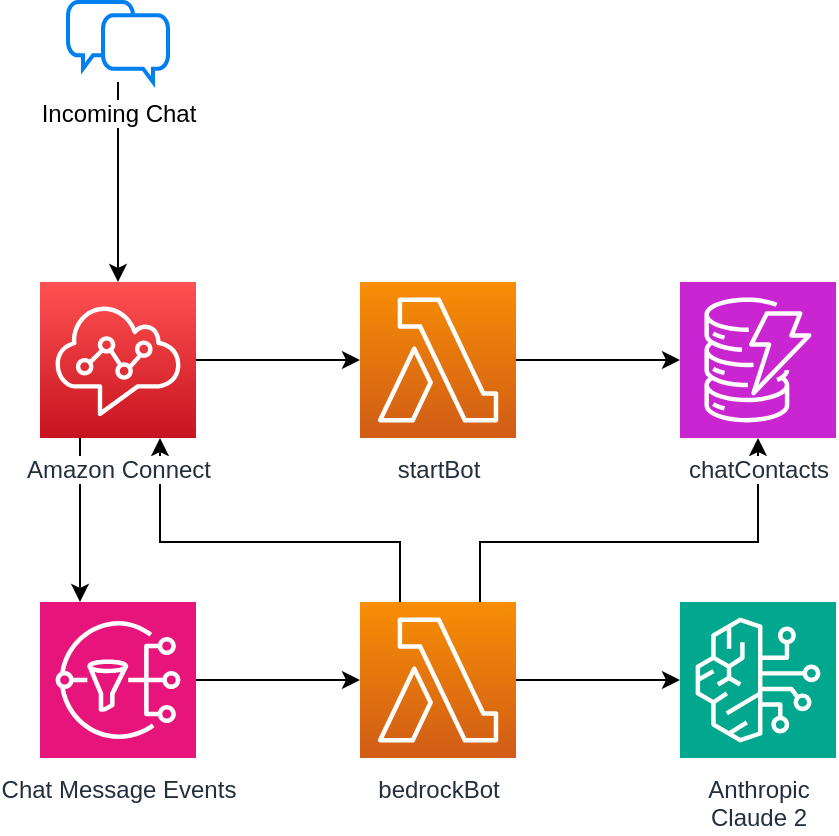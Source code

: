 <mxfile version="22.1.21" type="device">
  <diagram name="Page-1" id="XsOxLeIZrv7euI11NVRG">
    <mxGraphModel dx="1363" dy="795" grid="1" gridSize="10" guides="1" tooltips="1" connect="1" arrows="1" fold="1" page="1" pageScale="1" pageWidth="850" pageHeight="1100" math="0" shadow="0">
      <root>
        <mxCell id="0" />
        <mxCell id="1" parent="0" />
        <mxCell id="q9zDW_t8OwnQqECBWuWp-9" style="edgeStyle=orthogonalEdgeStyle;rounded=0;orthogonalLoop=1;jettySize=auto;html=1;spacingTop=2;" parent="1" source="q9zDW_t8OwnQqECBWuWp-3" edge="1">
          <mxGeometry relative="1" as="geometry">
            <mxPoint x="440" y="199" as="targetPoint" />
          </mxGeometry>
        </mxCell>
        <mxCell id="q9zDW_t8OwnQqECBWuWp-3" value="startBot" style="sketch=0;points=[[0,0,0],[0.25,0,0],[0.5,0,0],[0.75,0,0],[1,0,0],[0,1,0],[0.25,1,0],[0.5,1,0],[0.75,1,0],[1,1,0],[0,0.25,0],[0,0.5,0],[0,0.75,0],[1,0.25,0],[1,0.5,0],[1,0.75,0]];outlineConnect=0;fontColor=#232F3E;gradientColor=#F78E04;gradientDirection=north;fillColor=#D05C17;strokeColor=#ffffff;dashed=0;verticalLabelPosition=bottom;verticalAlign=top;align=center;html=1;fontSize=12;fontStyle=0;aspect=fixed;shape=mxgraph.aws4.resourceIcon;resIcon=mxgraph.aws4.lambda;labelBackgroundColor=default;spacingTop=2;" parent="1" vertex="1">
          <mxGeometry x="280" y="160" width="78" height="78" as="geometry" />
        </mxCell>
        <mxCell id="--Se2shO0ar3GwtoWDNW-2" style="edgeStyle=orthogonalEdgeStyle;rounded=0;orthogonalLoop=1;jettySize=auto;html=1;spacingTop=2;" edge="1" parent="1" source="q9zDW_t8OwnQqECBWuWp-4" target="--Se2shO0ar3GwtoWDNW-1">
          <mxGeometry relative="1" as="geometry">
            <Array as="points">
              <mxPoint x="340" y="290" />
              <mxPoint x="479" y="290" />
            </Array>
          </mxGeometry>
        </mxCell>
        <mxCell id="--Se2shO0ar3GwtoWDNW-5" style="edgeStyle=orthogonalEdgeStyle;rounded=0;orthogonalLoop=1;jettySize=auto;html=1;spacingTop=2;" edge="1" parent="1" source="q9zDW_t8OwnQqECBWuWp-4" target="yw6yR5LwPVlhCO6NtE99-1">
          <mxGeometry relative="1" as="geometry" />
        </mxCell>
        <mxCell id="--Se2shO0ar3GwtoWDNW-7" style="edgeStyle=orthogonalEdgeStyle;rounded=0;orthogonalLoop=1;jettySize=auto;html=1;spacingTop=2;" edge="1" parent="1" source="q9zDW_t8OwnQqECBWuWp-4" target="q9zDW_t8OwnQqECBWuWp-5">
          <mxGeometry relative="1" as="geometry">
            <Array as="points">
              <mxPoint x="300" y="290" />
              <mxPoint x="180" y="290" />
            </Array>
          </mxGeometry>
        </mxCell>
        <mxCell id="q9zDW_t8OwnQqECBWuWp-4" value="bedrockBot" style="sketch=0;points=[[0,0,0],[0.25,0,0],[0.5,0,0],[0.75,0,0],[1,0,0],[0,1,0],[0.25,1,0],[0.5,1,0],[0.75,1,0],[1,1,0],[0,0.25,0],[0,0.5,0],[0,0.75,0],[1,0.25,0],[1,0.5,0],[1,0.75,0]];outlineConnect=0;fontColor=#232F3E;gradientColor=#F78E04;gradientDirection=north;fillColor=#D05C17;strokeColor=#ffffff;dashed=0;verticalLabelPosition=bottom;verticalAlign=top;align=center;html=1;fontSize=12;fontStyle=0;aspect=fixed;shape=mxgraph.aws4.resourceIcon;resIcon=mxgraph.aws4.lambda;labelBackgroundColor=default;spacingTop=2;" parent="1" vertex="1">
          <mxGeometry x="280" y="320" width="78" height="78" as="geometry" />
        </mxCell>
        <mxCell id="q9zDW_t8OwnQqECBWuWp-8" style="edgeStyle=orthogonalEdgeStyle;rounded=0;orthogonalLoop=1;jettySize=auto;html=1;spacingTop=2;" parent="1" source="q9zDW_t8OwnQqECBWuWp-5" target="q9zDW_t8OwnQqECBWuWp-3" edge="1">
          <mxGeometry relative="1" as="geometry" />
        </mxCell>
        <mxCell id="--Se2shO0ar3GwtoWDNW-4" style="edgeStyle=orthogonalEdgeStyle;rounded=0;orthogonalLoop=1;jettySize=auto;html=1;spacingTop=2;" edge="1" parent="1" source="q9zDW_t8OwnQqECBWuWp-5" target="--Se2shO0ar3GwtoWDNW-3">
          <mxGeometry relative="1" as="geometry">
            <Array as="points">
              <mxPoint x="140" y="280" />
              <mxPoint x="140" y="280" />
            </Array>
          </mxGeometry>
        </mxCell>
        <mxCell id="q9zDW_t8OwnQqECBWuWp-5" value="Amazon Connect" style="sketch=0;points=[[0,0,0],[0.25,0,0],[0.5,0,0],[0.75,0,0],[1,0,0],[0,1,0],[0.25,1,0],[0.5,1,0],[0.75,1,0],[1,1,0],[0,0.25,0],[0,0.5,0],[0,0.75,0],[1,0.25,0],[1,0.5,0],[1,0.75,0]];outlineConnect=0;fontColor=#232F3E;gradientColor=#FF5252;gradientDirection=north;fillColor=#C7131F;strokeColor=#ffffff;dashed=0;verticalLabelPosition=bottom;verticalAlign=top;align=center;html=1;fontSize=12;fontStyle=0;aspect=fixed;shape=mxgraph.aws4.resourceIcon;resIcon=mxgraph.aws4.connect;labelBackgroundColor=default;spacingTop=2;" parent="1" vertex="1">
          <mxGeometry x="120" y="160" width="78" height="78" as="geometry" />
        </mxCell>
        <mxCell id="q9zDW_t8OwnQqECBWuWp-7" style="edgeStyle=orthogonalEdgeStyle;rounded=0;orthogonalLoop=1;jettySize=auto;html=1;spacingTop=2;" parent="1" source="q9zDW_t8OwnQqECBWuWp-6" target="q9zDW_t8OwnQqECBWuWp-5" edge="1">
          <mxGeometry relative="1" as="geometry" />
        </mxCell>
        <mxCell id="q9zDW_t8OwnQqECBWuWp-6" value="Incoming Chat" style="html=1;verticalLabelPosition=bottom;align=center;labelBackgroundColor=#ffffff;verticalAlign=top;strokeWidth=2;strokeColor=#0080F0;shadow=0;dashed=0;shape=mxgraph.ios7.icons.chat;spacingTop=2;" parent="1" vertex="1">
          <mxGeometry x="134" y="20" width="50" height="40" as="geometry" />
        </mxCell>
        <mxCell id="yw6yR5LwPVlhCO6NtE99-1" value="Anthropic&lt;br&gt;Claude 2" style="sketch=0;points=[[0,0,0],[0.25,0,0],[0.5,0,0],[0.75,0,0],[1,0,0],[0,1,0],[0.25,1,0],[0.5,1,0],[0.75,1,0],[1,1,0],[0,0.25,0],[0,0.5,0],[0,0.75,0],[1,0.25,0],[1,0.5,0],[1,0.75,0]];outlineConnect=0;fontColor=#232F3E;fillColor=#01A88D;strokeColor=#ffffff;dashed=0;verticalLabelPosition=bottom;verticalAlign=top;align=center;html=1;fontSize=12;fontStyle=0;aspect=fixed;shape=mxgraph.aws4.resourceIcon;resIcon=mxgraph.aws4.bedrock;spacingTop=2;" parent="1" vertex="1">
          <mxGeometry x="440" y="320" width="78" height="78" as="geometry" />
        </mxCell>
        <mxCell id="--Se2shO0ar3GwtoWDNW-1" value="chatContacts" style="sketch=0;points=[[0,0,0],[0.25,0,0],[0.5,0,0],[0.75,0,0],[1,0,0],[0,1,0],[0.25,1,0],[0.5,1,0],[0.75,1,0],[1,1,0],[0,0.25,0],[0,0.5,0],[0,0.75,0],[1,0.25,0],[1,0.5,0],[1,0.75,0]];outlineConnect=0;fontColor=#232F3E;fillColor=#C925D1;strokeColor=#ffffff;dashed=0;verticalLabelPosition=bottom;verticalAlign=top;align=center;html=1;fontSize=12;fontStyle=0;aspect=fixed;shape=mxgraph.aws4.resourceIcon;resIcon=mxgraph.aws4.dynamodb;spacingTop=2;labelBackgroundColor=default;" vertex="1" parent="1">
          <mxGeometry x="440" y="160" width="78" height="78" as="geometry" />
        </mxCell>
        <mxCell id="--Se2shO0ar3GwtoWDNW-6" style="edgeStyle=orthogonalEdgeStyle;rounded=0;orthogonalLoop=1;jettySize=auto;html=1;spacingTop=2;" edge="1" parent="1" source="--Se2shO0ar3GwtoWDNW-3" target="q9zDW_t8OwnQqECBWuWp-4">
          <mxGeometry relative="1" as="geometry" />
        </mxCell>
        <mxCell id="--Se2shO0ar3GwtoWDNW-3" value="Chat Message Events" style="sketch=0;points=[[0,0,0],[0.25,0,0],[0.5,0,0],[0.75,0,0],[1,0,0],[0,1,0],[0.25,1,0],[0.5,1,0],[0.75,1,0],[1,1,0],[0,0.25,0],[0,0.5,0],[0,0.75,0],[1,0.25,0],[1,0.5,0],[1,0.75,0]];outlineConnect=0;fontColor=#232F3E;fillColor=#E7157B;strokeColor=#ffffff;dashed=0;verticalLabelPosition=bottom;verticalAlign=top;align=center;html=1;fontSize=12;fontStyle=0;aspect=fixed;shape=mxgraph.aws4.resourceIcon;resIcon=mxgraph.aws4.sns;spacingTop=2;" vertex="1" parent="1">
          <mxGeometry x="120" y="320" width="78" height="78" as="geometry" />
        </mxCell>
      </root>
    </mxGraphModel>
  </diagram>
</mxfile>
